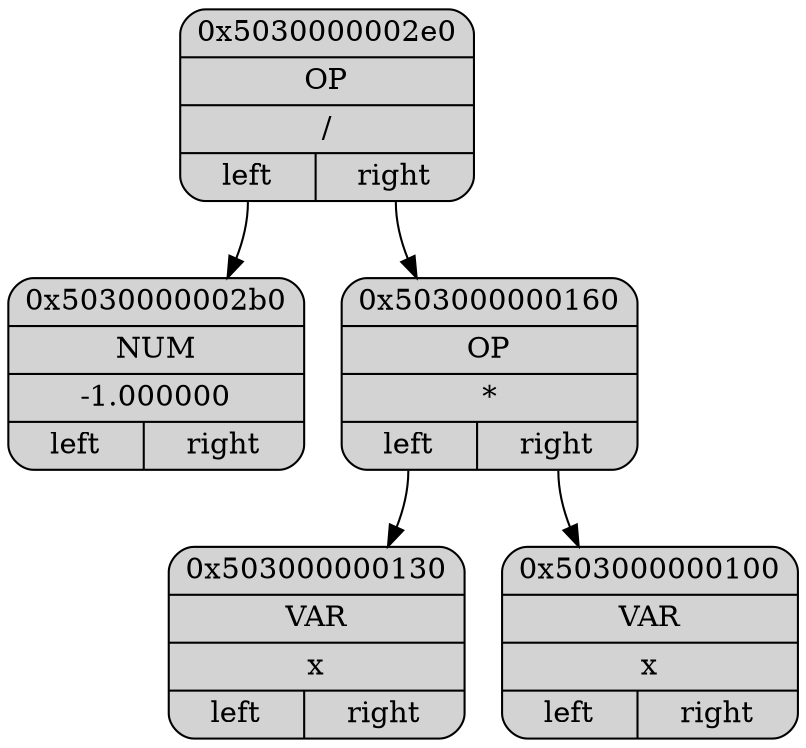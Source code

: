 digraph G
{
node[shape="record", style="rounded, filled"];

p0x5030000002e0[label = "{ <ptr> 0x5030000002e0 |<type> OP | <data>/| { <l>left|<r>right } }"];
p0x5030000002b0[label = "{ <ptr> 0x5030000002b0 |<type> NUM | <data>-1.000000| { <l>left|<r>right } }"];
p0x503000000160[label = "{ <ptr> 0x503000000160 |<type> OP | <data>*| { <l>left|<r>right } }"];
p0x503000000130[label = "{ <ptr> 0x503000000130 |<type> VAR | <data>x| { <l>left|<r>right } }"];
p0x503000000100[label = "{ <ptr> 0x503000000100 |<type> VAR | <data>x| { <l>left|<r>right } }"];

p0x5030000002e0:<l> -> p0x5030000002b0
p0x5030000002e0:<r> -> p0x503000000160
p0x503000000160:<l> -> p0x503000000130
p0x503000000160:<r> -> p0x503000000100
}
